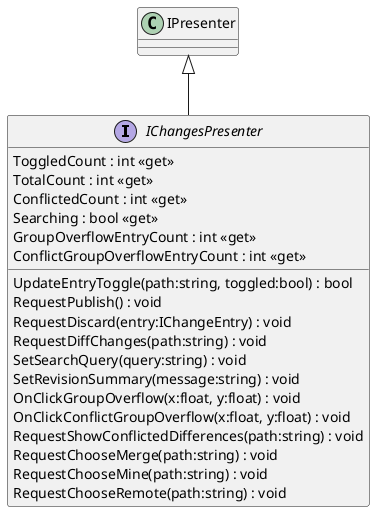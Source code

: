 @startuml
interface IChangesPresenter {
    ToggledCount : int <<get>>
    TotalCount : int <<get>>
    ConflictedCount : int <<get>>
    Searching : bool <<get>>
    UpdateEntryToggle(path:string, toggled:bool) : bool
    RequestPublish() : void
    RequestDiscard(entry:IChangeEntry) : void
    RequestDiffChanges(path:string) : void
    SetSearchQuery(query:string) : void
    SetRevisionSummary(message:string) : void
    GroupOverflowEntryCount : int <<get>>
    OnClickGroupOverflow(x:float, y:float) : void
    ConflictGroupOverflowEntryCount : int <<get>>
    OnClickConflictGroupOverflow(x:float, y:float) : void
    RequestShowConflictedDifferences(path:string) : void
    RequestChooseMerge(path:string) : void
    RequestChooseMine(path:string) : void
    RequestChooseRemote(path:string) : void
}
IPresenter <|-- IChangesPresenter
@enduml
